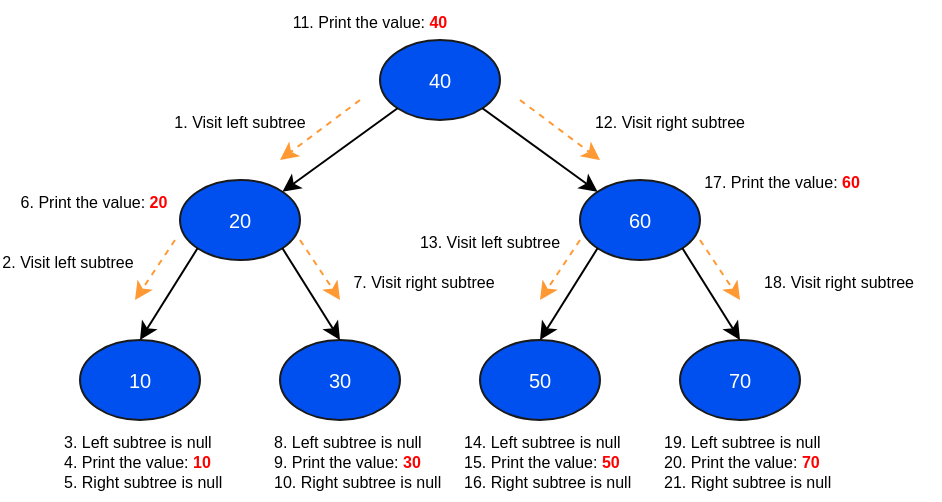 <mxfile version="12.8.8" type="device"><diagram id="aLyDx980xSqiaMM5fW7K" name="Page-1"><mxGraphModel dx="1038" dy="531" grid="1" gridSize="10" guides="1" tooltips="1" connect="1" arrows="1" fold="1" page="1" pageScale="1" pageWidth="400" pageHeight="400" math="0" shadow="0"><root><mxCell id="0"/><mxCell id="1" parent="0"/><mxCell id="YUV9ZiUbx1fN_z8-abTd-2" value="&lt;font style=&quot;font-size: 10px;&quot;&gt;40&lt;/font&gt;" style="ellipse;whiteSpace=wrap;html=1;fillColor=#0050ef;strokeColor=#1A1A1A;fontColor=#ffffff;fontSize=10;" vertex="1" parent="1"><mxGeometry x="210" y="30" width="60" height="40" as="geometry"/></mxCell><mxCell id="YUV9ZiUbx1fN_z8-abTd-3" value="&lt;font style=&quot;font-size: 10px;&quot;&gt;60&lt;/font&gt;" style="ellipse;whiteSpace=wrap;html=1;fillColor=#0050ef;strokeColor=#1A1A1A;fontColor=#ffffff;fontSize=10;" vertex="1" parent="1"><mxGeometry x="310" y="100" width="60" height="40" as="geometry"/></mxCell><mxCell id="YUV9ZiUbx1fN_z8-abTd-4" value="&lt;font style=&quot;font-size: 10px;&quot;&gt;20&lt;/font&gt;" style="ellipse;whiteSpace=wrap;html=1;fillColor=#0050ef;strokeColor=#1A1A1A;fontColor=#ffffff;fontSize=10;" vertex="1" parent="1"><mxGeometry x="110" y="100" width="60" height="40" as="geometry"/></mxCell><mxCell id="YUV9ZiUbx1fN_z8-abTd-6" value="" style="endArrow=classic;html=1;entryX=0;entryY=0;entryDx=0;entryDy=0;exitX=1;exitY=1;exitDx=0;exitDy=0;" edge="1" parent="1" source="YUV9ZiUbx1fN_z8-abTd-2" target="YUV9ZiUbx1fN_z8-abTd-3"><mxGeometry width="50" height="50" relative="1" as="geometry"><mxPoint x="230" y="120" as="sourcePoint"/><mxPoint x="280" y="70" as="targetPoint"/></mxGeometry></mxCell><mxCell id="YUV9ZiUbx1fN_z8-abTd-7" value="" style="endArrow=classic;html=1;entryX=1;entryY=0;entryDx=0;entryDy=0;exitX=0;exitY=1;exitDx=0;exitDy=0;" edge="1" parent="1" source="YUV9ZiUbx1fN_z8-abTd-2" target="YUV9ZiUbx1fN_z8-abTd-4"><mxGeometry width="50" height="50" relative="1" as="geometry"><mxPoint x="311.213" y="74.142" as="sourcePoint"/><mxPoint x="368.787" y="115.858" as="targetPoint"/></mxGeometry></mxCell><mxCell id="YUV9ZiUbx1fN_z8-abTd-8" value="&lt;font style=&quot;font-size: 10px;&quot;&gt;10&lt;/font&gt;" style="ellipse;whiteSpace=wrap;html=1;fillColor=#0050ef;strokeColor=#1A1A1A;fontColor=#ffffff;gradientColor=none;shadow=0;fontSize=10;" vertex="1" parent="1"><mxGeometry x="60" y="180" width="60" height="40" as="geometry"/></mxCell><mxCell id="YUV9ZiUbx1fN_z8-abTd-9" value="&lt;font style=&quot;font-size: 10px;&quot;&gt;30&lt;/font&gt;" style="ellipse;whiteSpace=wrap;html=1;fillColor=#0050ef;strokeColor=#1A1A1A;fontColor=#ffffff;fontSize=10;" vertex="1" parent="1"><mxGeometry x="160" y="180" width="60" height="40" as="geometry"/></mxCell><mxCell id="YUV9ZiUbx1fN_z8-abTd-31" value="&lt;font style=&quot;font-size: 10px;&quot;&gt;50&lt;/font&gt;" style="ellipse;whiteSpace=wrap;html=1;fillColor=#0050ef;strokeColor=#1A1A1A;fontColor=#ffffff;fontSize=10;" vertex="1" parent="1"><mxGeometry x="260" y="180" width="60" height="40" as="geometry"/></mxCell><mxCell id="YUV9ZiUbx1fN_z8-abTd-32" value="&lt;font style=&quot;font-size: 10px;&quot;&gt;70&lt;/font&gt;" style="ellipse;whiteSpace=wrap;html=1;fillColor=#0050ef;strokeColor=#1A1A1A;fontColor=#ffffff;fontSize=10;" vertex="1" parent="1"><mxGeometry x="360" y="180" width="60" height="40" as="geometry"/></mxCell><mxCell id="YUV9ZiUbx1fN_z8-abTd-33" value="" style="endArrow=classic;html=1;exitX=0;exitY=1;exitDx=0;exitDy=0;entryX=0.5;entryY=0;entryDx=0;entryDy=0;" edge="1" parent="1" source="YUV9ZiUbx1fN_z8-abTd-4" target="YUV9ZiUbx1fN_z8-abTd-8"><mxGeometry width="50" height="50" relative="1" as="geometry"><mxPoint x="177.577" y="140.002" as="sourcePoint"/><mxPoint x="120" y="182" as="targetPoint"/></mxGeometry></mxCell><mxCell id="YUV9ZiUbx1fN_z8-abTd-34" value="" style="endArrow=classic;html=1;exitX=1;exitY=1;exitDx=0;exitDy=0;entryX=0.5;entryY=0;entryDx=0;entryDy=0;" edge="1" parent="1" source="YUV9ZiUbx1fN_z8-abTd-4" target="YUV9ZiUbx1fN_z8-abTd-9"><mxGeometry width="50" height="50" relative="1" as="geometry"><mxPoint x="168.787" y="144.142" as="sourcePoint"/><mxPoint x="130" y="192" as="targetPoint"/></mxGeometry></mxCell><mxCell id="YUV9ZiUbx1fN_z8-abTd-35" value="" style="endArrow=classic;html=1;exitX=0;exitY=1;exitDx=0;exitDy=0;entryX=0.5;entryY=0;entryDx=0;entryDy=0;" edge="1" parent="1" source="YUV9ZiUbx1fN_z8-abTd-3" target="YUV9ZiUbx1fN_z8-abTd-31"><mxGeometry width="50" height="50" relative="1" as="geometry"><mxPoint x="191.213" y="144.142" as="sourcePoint"/><mxPoint x="230" y="190" as="targetPoint"/></mxGeometry></mxCell><mxCell id="YUV9ZiUbx1fN_z8-abTd-36" value="" style="endArrow=classic;html=1;exitX=1;exitY=1;exitDx=0;exitDy=0;entryX=0.5;entryY=0;entryDx=0;entryDy=0;" edge="1" parent="1" source="YUV9ZiUbx1fN_z8-abTd-3" target="YUV9ZiUbx1fN_z8-abTd-32"><mxGeometry width="50" height="50" relative="1" as="geometry"><mxPoint x="308.787" y="144.142" as="sourcePoint"/><mxPoint x="300" y="190" as="targetPoint"/></mxGeometry></mxCell><mxCell id="YUV9ZiUbx1fN_z8-abTd-37" value="" style="endArrow=classic;html=1;entryX=1;entryY=0;entryDx=0;entryDy=0;dashed=1;fillColor=#f0a30a;strokeColor=#FF9933;" edge="1" parent="1"><mxGeometry width="50" height="50" relative="1" as="geometry"><mxPoint x="200" y="60" as="sourcePoint"/><mxPoint x="160.003" y="89.998" as="targetPoint"/></mxGeometry></mxCell><mxCell id="YUV9ZiUbx1fN_z8-abTd-38" value="" style="endArrow=classic;html=1;dashed=1;fillColor=#f0a30a;strokeColor=#FF9933;" edge="1" parent="1"><mxGeometry width="50" height="50" relative="1" as="geometry"><mxPoint x="280" y="60" as="sourcePoint"/><mxPoint x="320" y="90" as="targetPoint"/></mxGeometry></mxCell><mxCell id="YUV9ZiUbx1fN_z8-abTd-39" value="" style="endArrow=classic;html=1;dashed=1;fillColor=#f0a30a;strokeColor=#FF9933;" edge="1" parent="1"><mxGeometry width="50" height="50" relative="1" as="geometry"><mxPoint x="107.5" y="130" as="sourcePoint"/><mxPoint x="87.5" y="160" as="targetPoint"/></mxGeometry></mxCell><mxCell id="YUV9ZiUbx1fN_z8-abTd-40" value="" style="endArrow=classic;html=1;dashed=1;fillColor=#f0a30a;strokeColor=#FF9933;" edge="1" parent="1"><mxGeometry width="50" height="50" relative="1" as="geometry"><mxPoint x="170" y="130" as="sourcePoint"/><mxPoint x="190" y="160" as="targetPoint"/></mxGeometry></mxCell><mxCell id="YUV9ZiUbx1fN_z8-abTd-41" value="" style="endArrow=classic;html=1;dashed=1;fillColor=#f0a30a;strokeColor=#FF9933;" edge="1" parent="1"><mxGeometry width="50" height="50" relative="1" as="geometry"><mxPoint x="370" y="130" as="sourcePoint"/><mxPoint x="390" y="160" as="targetPoint"/></mxGeometry></mxCell><mxCell id="YUV9ZiUbx1fN_z8-abTd-42" value="" style="endArrow=classic;html=1;dashed=1;fillColor=#f0a30a;strokeColor=#FF9933;" edge="1" parent="1"><mxGeometry width="50" height="50" relative="1" as="geometry"><mxPoint x="310" y="130" as="sourcePoint"/><mxPoint x="290" y="160" as="targetPoint"/></mxGeometry></mxCell><mxCell id="YUV9ZiUbx1fN_z8-abTd-43" value="&lt;font style=&quot;font-size: 8px&quot;&gt;1. &lt;/font&gt;&lt;font style=&quot;font-size: 8px&quot;&gt;Visit left subtree&lt;/font&gt;" style="text;html=1;strokeColor=none;fillColor=none;align=center;verticalAlign=middle;whiteSpace=wrap;rounded=0;shadow=0;fontColor=#000000;" vertex="1" parent="1"><mxGeometry x="106.25" y="60" width="67.5" height="20" as="geometry"/></mxCell><mxCell id="YUV9ZiUbx1fN_z8-abTd-44" value="&lt;font style=&quot;font-size: 8px&quot;&gt;2. &lt;/font&gt;&lt;font style=&quot;font-size: 8px&quot;&gt;Visit left subtree&lt;/font&gt;" style="text;html=1;strokeColor=none;fillColor=none;align=center;verticalAlign=middle;whiteSpace=wrap;rounded=0;shadow=0;fontColor=#000000;" vertex="1" parent="1"><mxGeometry x="20" y="130" width="67.5" height="20" as="geometry"/></mxCell><mxCell id="YUV9ZiUbx1fN_z8-abTd-45" value="&lt;font style=&quot;font-size: 8px&quot;&gt;3. &lt;/font&gt;&lt;font style=&quot;font-size: 8px&quot;&gt;Left subtree is null&lt;/font&gt;" style="text;html=1;strokeColor=none;fillColor=none;align=left;verticalAlign=middle;whiteSpace=wrap;rounded=0;shadow=0;fontColor=#000000;" vertex="1" parent="1"><mxGeometry x="50" y="220" width="80" height="20" as="geometry"/></mxCell><mxCell id="YUV9ZiUbx1fN_z8-abTd-47" value="&lt;font style=&quot;font-size: 8px&quot;&gt;5. &lt;/font&gt;&lt;font style=&quot;font-size: 8px&quot;&gt;Right&lt;/font&gt;&lt;font style=&quot;font-size: 8px&quot;&gt;&amp;nbsp;subtree is null&lt;/font&gt;" style="text;html=1;strokeColor=none;fillColor=none;align=left;verticalAlign=middle;whiteSpace=wrap;rounded=0;shadow=0;fontColor=#000000;" vertex="1" parent="1"><mxGeometry x="50" y="240" width="90" height="20" as="geometry"/></mxCell><mxCell id="YUV9ZiUbx1fN_z8-abTd-48" value="&lt;font style=&quot;font-size: 8px&quot;&gt;4.&amp;nbsp;&lt;/font&gt;&lt;font style=&quot;font-size: 8px&quot;&gt;Print the value: &lt;b&gt;&lt;font color=&quot;#ff0000&quot;&gt;10&lt;/font&gt;&lt;/b&gt;&lt;/font&gt;" style="text;html=1;strokeColor=none;fillColor=none;align=left;verticalAlign=middle;whiteSpace=wrap;rounded=0;shadow=0;fontColor=#000000;" vertex="1" parent="1"><mxGeometry x="50" y="230" width="90" height="20" as="geometry"/></mxCell><mxCell id="YUV9ZiUbx1fN_z8-abTd-49" value="&lt;font style=&quot;font-size: 8px&quot;&gt;7. &lt;/font&gt;&lt;font style=&quot;font-size: 8px&quot;&gt;Visit right subtree&lt;/font&gt;" style="text;html=1;strokeColor=none;fillColor=none;align=center;verticalAlign=middle;whiteSpace=wrap;rounded=0;shadow=0;fontColor=#000000;" vertex="1" parent="1"><mxGeometry x="193.75" y="140" width="76.25" height="20" as="geometry"/></mxCell><mxCell id="YUV9ZiUbx1fN_z8-abTd-59" value="&lt;font style=&quot;font-size: 8px&quot;&gt;6. &lt;/font&gt;&lt;font style=&quot;font-size: 8px&quot;&gt;Print the value: &lt;b&gt;&lt;font color=&quot;#ff0000&quot;&gt;20&lt;/font&gt;&lt;/b&gt;&lt;/font&gt;" style="text;html=1;strokeColor=none;fillColor=none;align=center;verticalAlign=middle;whiteSpace=wrap;rounded=0;shadow=0;fontColor=#000000;" vertex="1" parent="1"><mxGeometry x="23.75" y="100" width="86.25" height="20" as="geometry"/></mxCell><mxCell id="YUV9ZiUbx1fN_z8-abTd-60" value="&lt;font style=&quot;font-size: 8px&quot;&gt;12. &lt;/font&gt;&lt;font style=&quot;font-size: 8px&quot;&gt;Visit right subtree&lt;/font&gt;" style="text;html=1;strokeColor=none;fillColor=none;align=center;verticalAlign=middle;whiteSpace=wrap;rounded=0;shadow=0;fontColor=#000000;" vertex="1" parent="1"><mxGeometry x="310" y="60" width="90" height="20" as="geometry"/></mxCell><mxCell id="YUV9ZiUbx1fN_z8-abTd-62" value="&lt;font style=&quot;font-size: 8px&quot;&gt;13. &lt;/font&gt;&lt;font style=&quot;font-size: 8px&quot;&gt;Visit left subtree&lt;/font&gt;" style="text;html=1;strokeColor=none;fillColor=none;align=center;verticalAlign=middle;whiteSpace=wrap;rounded=0;shadow=0;fontColor=#000000;" vertex="1" parent="1"><mxGeometry x="220" y="120" width="90" height="20" as="geometry"/></mxCell><mxCell id="YUV9ZiUbx1fN_z8-abTd-65" value="&lt;font style=&quot;font-size: 8px&quot;&gt;14. &lt;/font&gt;&lt;font style=&quot;font-size: 8px&quot;&gt;Left subtree is null&lt;/font&gt;" style="text;html=1;strokeColor=none;fillColor=none;align=left;verticalAlign=middle;whiteSpace=wrap;rounded=0;shadow=0;fontColor=#000000;" vertex="1" parent="1"><mxGeometry x="250" y="220" width="90" height="20" as="geometry"/></mxCell><mxCell id="YUV9ZiUbx1fN_z8-abTd-66" value="&lt;font style=&quot;font-size: 8px&quot;&gt;16. &lt;/font&gt;&lt;font style=&quot;font-size: 8px&quot;&gt;Right&lt;/font&gt;&lt;font style=&quot;font-size: 8px&quot;&gt;&amp;nbsp;subtree is null&lt;/font&gt;" style="text;html=1;strokeColor=none;fillColor=none;align=left;verticalAlign=middle;whiteSpace=wrap;rounded=0;shadow=0;fontColor=#000000;" vertex="1" parent="1"><mxGeometry x="250" y="240" width="90" height="20" as="geometry"/></mxCell><mxCell id="YUV9ZiUbx1fN_z8-abTd-67" value="&lt;font style=&quot;font-size: 8px&quot;&gt;15.&amp;nbsp;&lt;/font&gt;&lt;font style=&quot;font-size: 8px&quot;&gt;Print the value: &lt;b&gt;&lt;font color=&quot;#ff0000&quot;&gt;50&lt;/font&gt;&lt;/b&gt;&lt;/font&gt;" style="text;html=1;strokeColor=none;fillColor=none;align=left;verticalAlign=middle;whiteSpace=wrap;rounded=0;shadow=0;fontColor=#000000;" vertex="1" parent="1"><mxGeometry x="250" y="230" width="90" height="20" as="geometry"/></mxCell><mxCell id="YUV9ZiUbx1fN_z8-abTd-70" value="&lt;font style=&quot;font-size: 8px&quot;&gt;19.&amp;nbsp;&lt;/font&gt;&lt;font style=&quot;font-size: 8px&quot;&gt;Left subtree is null&lt;/font&gt;" style="text;html=1;strokeColor=none;fillColor=none;align=left;verticalAlign=middle;whiteSpace=wrap;rounded=0;shadow=0;fontColor=#000000;" vertex="1" parent="1"><mxGeometry x="350" y="220" width="90" height="20" as="geometry"/></mxCell><mxCell id="YUV9ZiUbx1fN_z8-abTd-71" value="&lt;font style=&quot;font-size: 8px&quot;&gt;21. &lt;/font&gt;&lt;font style=&quot;font-size: 8px&quot;&gt;Right&lt;/font&gt;&lt;font style=&quot;font-size: 8px&quot;&gt;&amp;nbsp;subtree is null&lt;/font&gt;" style="text;html=1;strokeColor=none;fillColor=none;align=left;verticalAlign=middle;whiteSpace=wrap;rounded=0;shadow=0;fontColor=#000000;" vertex="1" parent="1"><mxGeometry x="350" y="240" width="90" height="20" as="geometry"/></mxCell><mxCell id="YUV9ZiUbx1fN_z8-abTd-72" value="&lt;font style=&quot;font-size: 8px&quot;&gt;20.&amp;nbsp;&lt;/font&gt;&lt;font style=&quot;font-size: 8px&quot;&gt;Print the value: &lt;b&gt;&lt;font color=&quot;#ff0000&quot;&gt;70&lt;/font&gt;&lt;/b&gt;&lt;/font&gt;" style="text;html=1;strokeColor=none;fillColor=none;align=left;verticalAlign=middle;whiteSpace=wrap;rounded=0;shadow=0;fontColor=#000000;" vertex="1" parent="1"><mxGeometry x="350" y="230" width="90" height="20" as="geometry"/></mxCell><mxCell id="YUV9ZiUbx1fN_z8-abTd-73" value="&lt;font style=&quot;font-size: 8px&quot;&gt;18. &lt;/font&gt;&lt;font style=&quot;font-size: 8px&quot;&gt;Visit right subtree&lt;/font&gt;" style="text;html=1;strokeColor=none;fillColor=none;align=left;verticalAlign=middle;whiteSpace=wrap;rounded=0;shadow=0;fontColor=#000000;" vertex="1" parent="1"><mxGeometry x="400" y="140" width="90" height="20" as="geometry"/></mxCell><mxCell id="YUV9ZiUbx1fN_z8-abTd-74" value="&lt;font style=&quot;font-size: 8px&quot;&gt;11.&amp;nbsp;&lt;/font&gt;&lt;font style=&quot;font-size: 8px&quot;&gt;Print the value: &lt;b&gt;&lt;font color=&quot;#ff0000&quot;&gt;40&lt;/font&gt;&lt;/b&gt;&lt;/font&gt;" style="text;html=1;strokeColor=none;fillColor=none;align=center;verticalAlign=middle;whiteSpace=wrap;rounded=0;shadow=0;fontColor=#000000;" vertex="1" parent="1"><mxGeometry x="160" y="10" width="90" height="20" as="geometry"/></mxCell><mxCell id="YUV9ZiUbx1fN_z8-abTd-75" value="&lt;font style=&quot;font-size: 8px&quot;&gt;17.&amp;nbsp;&lt;/font&gt;&lt;font style=&quot;font-size: 8px&quot;&gt;Print the value: &lt;b&gt;&lt;font color=&quot;#ff0000&quot;&gt;60&lt;/font&gt;&lt;/b&gt;&lt;/font&gt;" style="text;html=1;strokeColor=none;fillColor=none;align=center;verticalAlign=middle;whiteSpace=wrap;rounded=0;shadow=0;fontColor=#000000;" vertex="1" parent="1"><mxGeometry x="366.25" y="90" width="90" height="20" as="geometry"/></mxCell><mxCell id="YUV9ZiUbx1fN_z8-abTd-77" value="&lt;font style=&quot;font-size: 8px&quot;&gt;8. &lt;/font&gt;&lt;font style=&quot;font-size: 8px&quot;&gt;Left subtree is null&lt;/font&gt;" style="text;html=1;strokeColor=none;fillColor=none;align=left;verticalAlign=middle;whiteSpace=wrap;rounded=0;shadow=0;fontColor=#000000;" vertex="1" parent="1"><mxGeometry x="155" y="220" width="85" height="20" as="geometry"/></mxCell><mxCell id="YUV9ZiUbx1fN_z8-abTd-78" value="&lt;font style=&quot;font-size: 8px&quot;&gt;10. &lt;/font&gt;&lt;font style=&quot;font-size: 8px&quot;&gt;Right&lt;/font&gt;&lt;font style=&quot;font-size: 8px&quot;&gt;&amp;nbsp;subtree is null&lt;/font&gt;" style="text;html=1;strokeColor=none;fillColor=none;align=left;verticalAlign=middle;whiteSpace=wrap;rounded=0;shadow=0;fontColor=#000000;" vertex="1" parent="1"><mxGeometry x="155" y="240" width="90" height="20" as="geometry"/></mxCell><mxCell id="YUV9ZiUbx1fN_z8-abTd-79" value="&lt;font style=&quot;font-size: 8px&quot;&gt;9.&amp;nbsp;&lt;/font&gt;&lt;font style=&quot;font-size: 8px&quot;&gt;Print the value: &lt;b&gt;&lt;font color=&quot;#ff0000&quot;&gt;30&lt;/font&gt;&lt;/b&gt;&lt;/font&gt;" style="text;html=1;strokeColor=none;fillColor=none;align=left;verticalAlign=middle;whiteSpace=wrap;rounded=0;shadow=0;fontColor=#000000;" vertex="1" parent="1"><mxGeometry x="155" y="230" width="90" height="20" as="geometry"/></mxCell></root></mxGraphModel></diagram></mxfile>